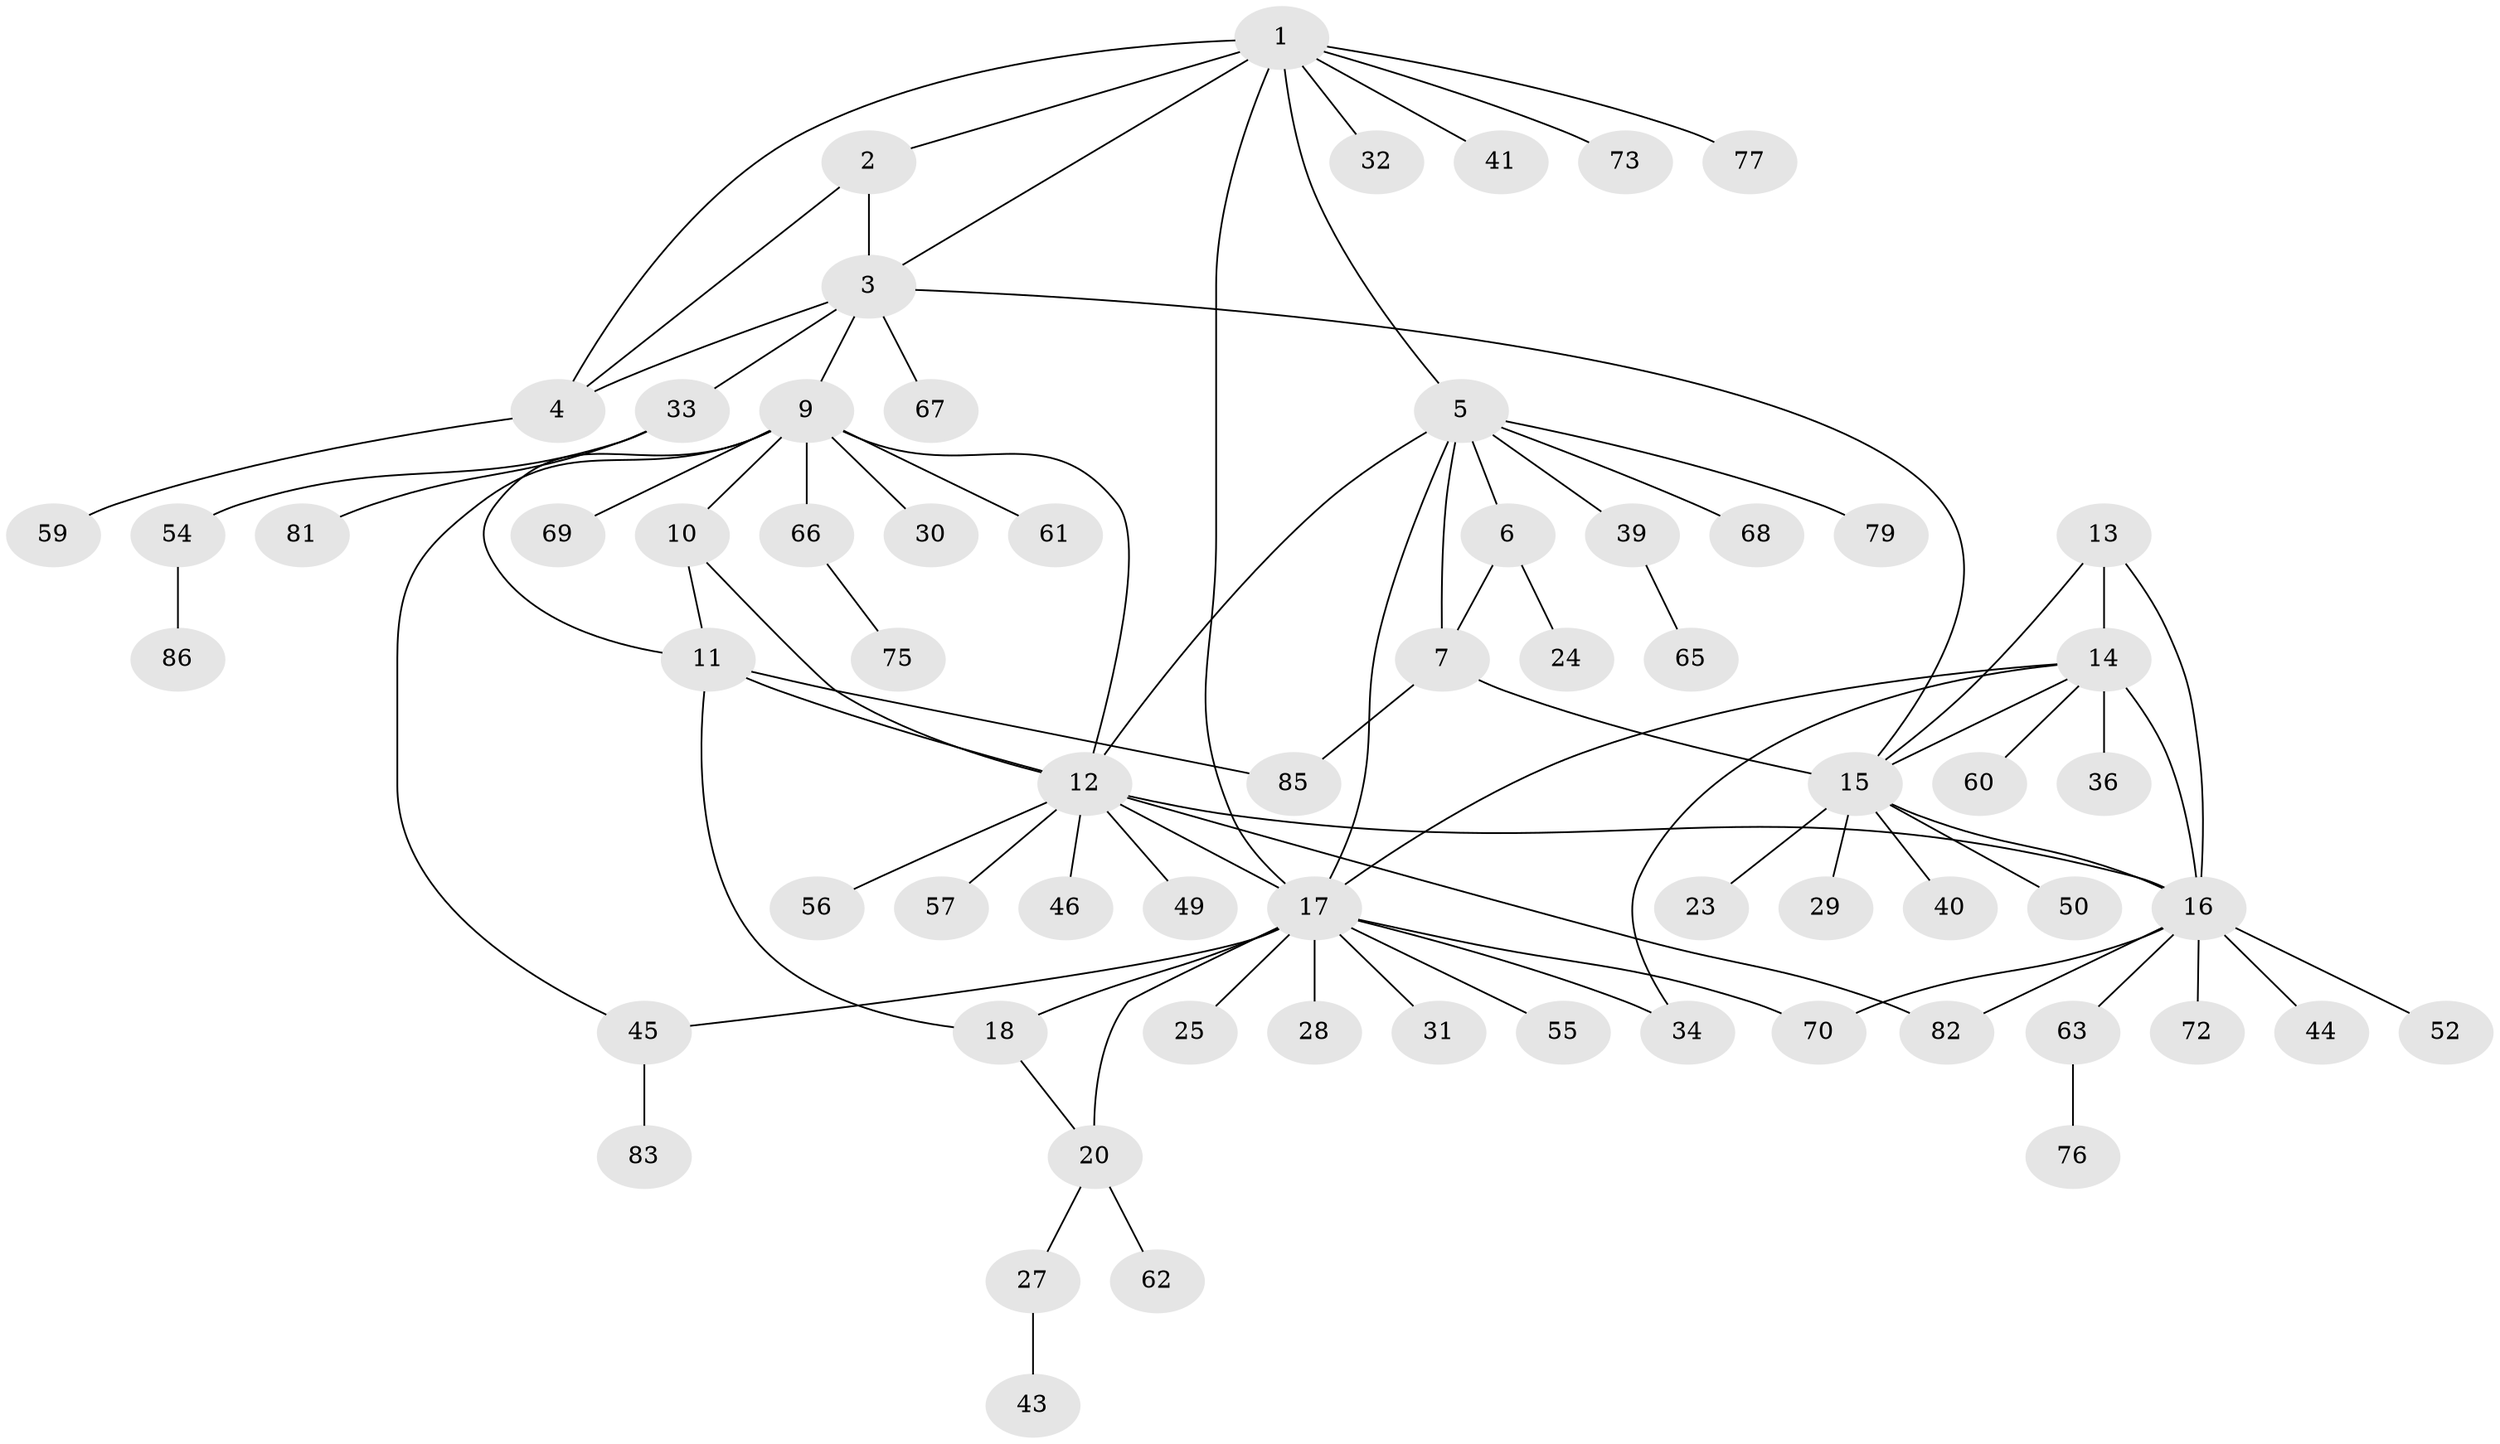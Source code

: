 // original degree distribution, {10: 0.04395604395604396, 3: 0.054945054945054944, 8: 0.01098901098901099, 5: 0.02197802197802198, 7: 0.04395604395604396, 4: 0.06593406593406594, 6: 0.03296703296703297, 11: 0.01098901098901099, 1: 0.5494505494505495, 2: 0.16483516483516483}
// Generated by graph-tools (version 1.1) at 2025/11/02/27/25 16:11:34]
// undirected, 66 vertices, 88 edges
graph export_dot {
graph [start="1"]
  node [color=gray90,style=filled];
  1 [super="+90"];
  2;
  3 [super="+89"];
  4 [super="+22"];
  5 [super="+8"];
  6;
  7 [super="+78"];
  9 [super="+26"];
  10 [super="+74"];
  11 [super="+38"];
  12 [super="+35"];
  13 [super="+64"];
  14;
  15 [super="+48"];
  16 [super="+21"];
  17 [super="+19"];
  18;
  20 [super="+71"];
  23;
  24 [super="+53"];
  25 [super="+84"];
  27;
  28;
  29 [super="+42"];
  30 [super="+47"];
  31 [super="+58"];
  32;
  33 [super="+37"];
  34 [super="+91"];
  36;
  39 [super="+51"];
  40;
  41;
  43;
  44;
  45;
  46;
  49;
  50;
  52;
  54 [super="+80"];
  55;
  56;
  57;
  59;
  60;
  61;
  62;
  63 [super="+88"];
  65;
  66;
  67;
  68;
  69;
  70;
  72;
  73;
  75;
  76;
  77;
  79 [super="+87"];
  81;
  82;
  83;
  85;
  86;
  1 -- 2;
  1 -- 3;
  1 -- 4;
  1 -- 5;
  1 -- 32;
  1 -- 41;
  1 -- 73;
  1 -- 77;
  1 -- 17;
  2 -- 3;
  2 -- 4;
  3 -- 4;
  3 -- 9;
  3 -- 15;
  3 -- 33;
  3 -- 67;
  4 -- 59;
  5 -- 6 [weight=2];
  5 -- 7 [weight=2];
  5 -- 17;
  5 -- 68;
  5 -- 79;
  5 -- 39;
  5 -- 12;
  6 -- 7;
  6 -- 24;
  7 -- 15;
  7 -- 85;
  9 -- 10;
  9 -- 11;
  9 -- 12;
  9 -- 30;
  9 -- 61;
  9 -- 66;
  9 -- 45;
  9 -- 69;
  10 -- 11;
  10 -- 12;
  11 -- 12;
  11 -- 18;
  11 -- 85;
  12 -- 16;
  12 -- 46;
  12 -- 49;
  12 -- 56;
  12 -- 57;
  12 -- 17;
  12 -- 82;
  13 -- 14;
  13 -- 15;
  13 -- 16;
  14 -- 15;
  14 -- 16;
  14 -- 36;
  14 -- 60;
  14 -- 17;
  14 -- 34;
  15 -- 16;
  15 -- 23;
  15 -- 29;
  15 -- 40;
  15 -- 50;
  16 -- 44;
  16 -- 52;
  16 -- 63;
  16 -- 70;
  16 -- 72;
  16 -- 82;
  17 -- 18 [weight=2];
  17 -- 20 [weight=2];
  17 -- 28;
  17 -- 31;
  17 -- 34;
  17 -- 45;
  17 -- 70;
  17 -- 55;
  17 -- 25;
  18 -- 20;
  20 -- 27;
  20 -- 62;
  27 -- 43;
  33 -- 54;
  33 -- 81;
  39 -- 65;
  45 -- 83;
  54 -- 86;
  63 -- 76;
  66 -- 75;
}
